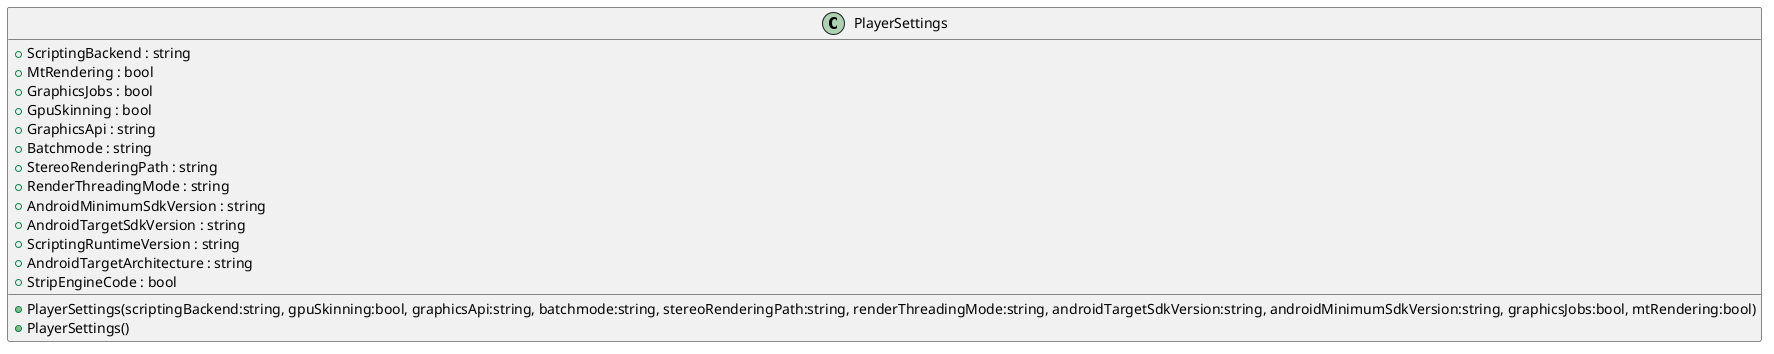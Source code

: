 @startuml
class PlayerSettings {
    + ScriptingBackend : string
    + MtRendering : bool
    + GraphicsJobs : bool
    + GpuSkinning : bool
    + GraphicsApi : string
    + Batchmode : string
    + StereoRenderingPath : string
    + RenderThreadingMode : string
    + AndroidMinimumSdkVersion : string
    + AndroidTargetSdkVersion : string
    + ScriptingRuntimeVersion : string
    + AndroidTargetArchitecture : string
    + StripEngineCode : bool
    + PlayerSettings(scriptingBackend:string, gpuSkinning:bool, graphicsApi:string, batchmode:string, stereoRenderingPath:string, renderThreadingMode:string, androidTargetSdkVersion:string, androidMinimumSdkVersion:string, graphicsJobs:bool, mtRendering:bool)
    + PlayerSettings()
}
@enduml
